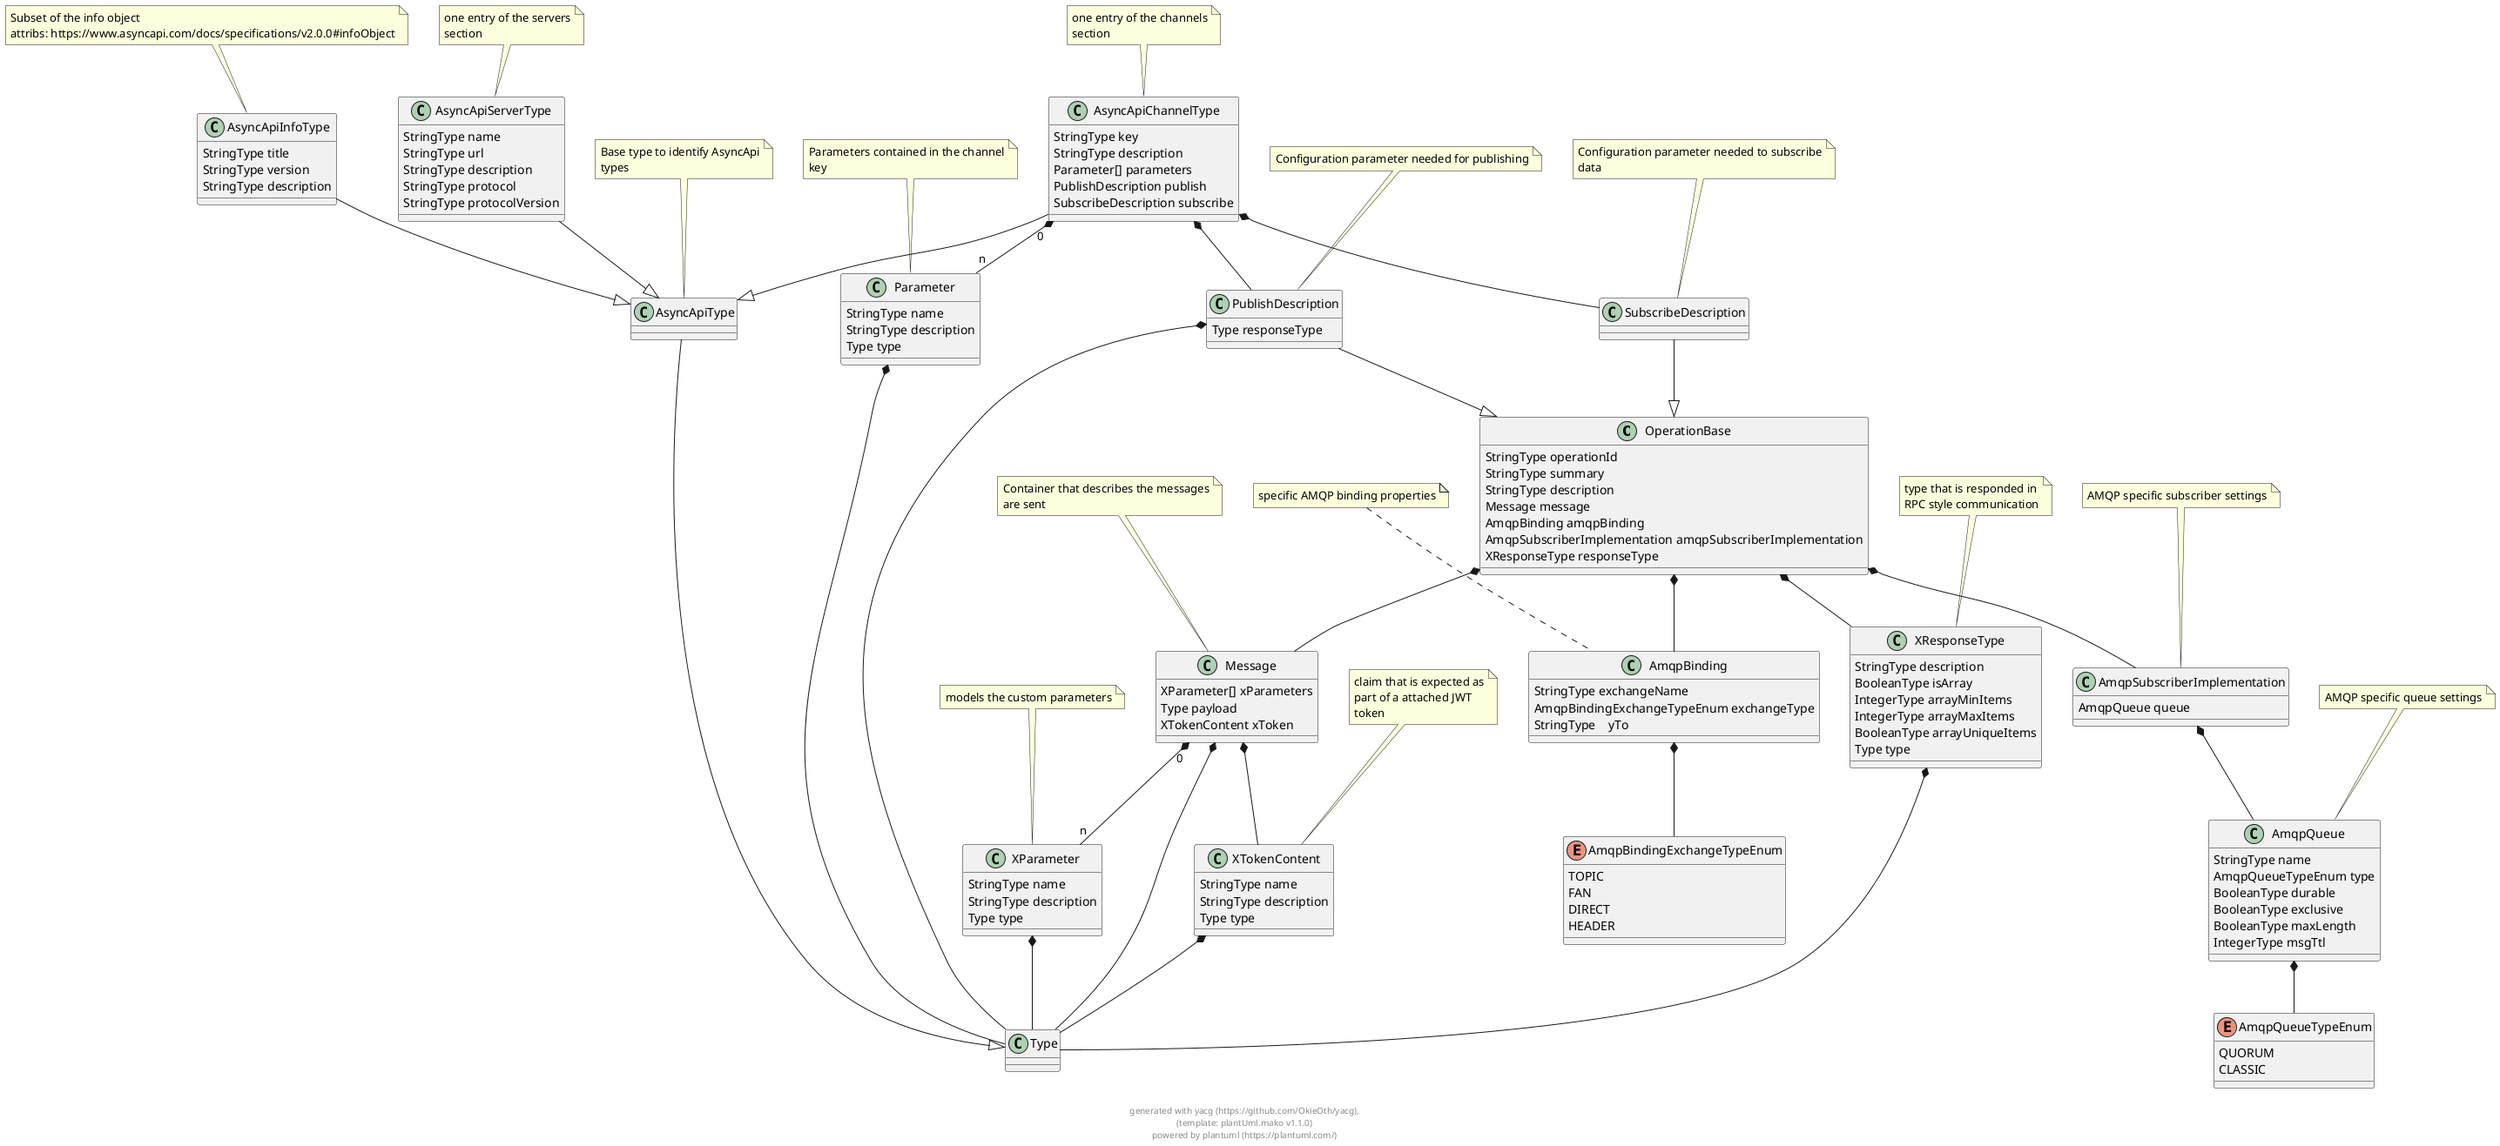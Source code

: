 
@startuml

class OperationBase {
        StringType operationId 
        StringType summary 
        StringType description 
        Message message 
        AmqpBinding amqpBinding 
        AmqpSubscriberImplementation amqpSubscriberImplementation 
        XResponseType responseType 
}


class Message {
        XParameter[] xParameters 
        Type payload 
        XTokenContent xToken 
}

note top: Container that describes the messages\nare sent

class AmqpBinding {
        StringType exchangeName 
        AmqpBindingExchangeTypeEnum exchangeType 
        StringType    yTo 
}

note top: specific AMQP binding properties

class AmqpSubscriberImplementation {
        AmqpQueue queue 
}

note top: AMQP specific subscriber settings

class XResponseType {
        StringType description 
        BooleanType isArray 
        IntegerType arrayMinItems 
        IntegerType arrayMaxItems 
        BooleanType arrayUniqueItems 
        Type type 
}

note top: type that is responded in\nRPC style communication

class AsyncApiType {
}

note top: Base type to identify AsyncApi\ntypes

AsyncApiType --|> Type
class AsyncApiInfoType {
        StringType title 
        StringType version 
        StringType description 
}

note top: Subset of the info object\nattribs: https://www.asyncapi.com/docs/specifications/v2.0.0#infoObject

AsyncApiInfoType --|> AsyncApiType
class AsyncApiServerType {
        StringType name 
        StringType url 
        StringType description 
        StringType protocol 
        StringType protocolVersion 
}

note top: one entry of the servers\nsection

AsyncApiServerType --|> AsyncApiType
class AsyncApiChannelType {
        StringType key 
        StringType description 
        Parameter[] parameters 
        PublishDescription publish 
        SubscribeDescription subscribe 
}

note top: one entry of the channels\nsection

AsyncApiChannelType --|> AsyncApiType
class Parameter {
        StringType name 
        StringType description 
        Type type 
}

note top: Parameters contained in the channel\nkey

class PublishDescription {
        Type responseType 
}

note top: Configuration parameter needed for publishing

PublishDescription --|> OperationBase
class SubscribeDescription {
}

note top: Configuration parameter needed to subscribe\ndata

SubscribeDescription --|> OperationBase
class XParameter {
        StringType name 
        StringType description 
        Type type 
}

note top: models the custom parameters

class XTokenContent {
        StringType name 
        StringType description 
        Type type 
}

note top: claim that is expected as\npart of a attached JWT\ntoken

enum AmqpBindingExchangeTypeEnum {
    TOPIC
    FAN
    DIRECT
    HEADER
}


class AmqpQueue {
        StringType name 
        AmqpQueueTypeEnum type 
        BooleanType durable 
        BooleanType exclusive 
        BooleanType maxLength 
        IntegerType msgTtl 
}

note top: AMQP specific queue settings

enum AmqpQueueTypeEnum {
    QUORUM
    CLASSIC
}



    
OperationBase  *--  Message        
            
OperationBase  *--  AmqpBinding        
            
OperationBase  *--  AmqpSubscriberImplementation        
            
OperationBase  *--  XResponseType        
            
    
Message "0" *-- "n" XParameter        
            
Message  *--  Type        
            
Message  *--  XTokenContent        
            
    
AmqpBinding  *--  AmqpBindingExchangeTypeEnum        
            
    
AmqpSubscriberImplementation  *--  AmqpQueue        
            
    
XResponseType  *--  Type        
            
    
    
    
    
AsyncApiChannelType "0" *-- "n" Parameter        
            
AsyncApiChannelType  *--  PublishDescription        
            
AsyncApiChannelType  *--  SubscribeDescription        
            
    
Parameter  *--  Type        
            
    
PublishDescription  *--  Type        
            
    
    
XParameter  *--  Type        
            
    
XTokenContent  *--  Type        
            
    
    
AmqpQueue  *--  AmqpQueueTypeEnum        
            
    

footer \ngenerated with yacg (https://github.com/OkieOth/yacg),\n(template: plantUml.mako v1.1.0)\npowered by plantuml (https://plantuml.com/)
@enduml